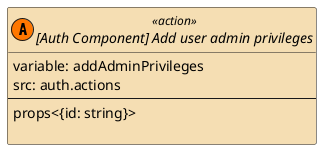 @startuml [Auth Component] Add user admin privileges

set namespaceSeparator ::
skinparam class {
    BackgroundColor<<listen>> HoneyDew
    BackgroundColor<<action>> Wheat
    BackgroundColor<<dispatch>> Technology
}

interface "[Auth Component] Add user admin privileges" << (A,#FF7700) action >> {
            variable: addAdminPrivileges
            src: auth.actions
            --
            props<{id: string}>

        }

         

@enduml